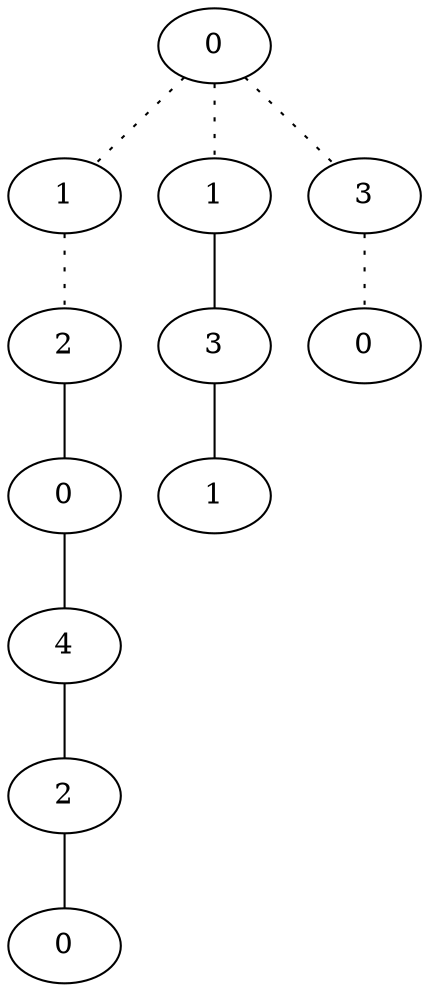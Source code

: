 graph {
a0[label=0];
a1[label=1];
a2[label=2];
a3[label=0];
a4[label=4];
a5[label=2];
a6[label=0];
a7[label=1];
a8[label=3];
a9[label=1];
a10[label=3];
a11[label=0];
a0 -- a1 [style=dotted];
a0 -- a7 [style=dotted];
a0 -- a10 [style=dotted];
a1 -- a2 [style=dotted];
a2 -- a3;
a3 -- a4;
a4 -- a5;
a5 -- a6;
a7 -- a8;
a8 -- a9;
a10 -- a11 [style=dotted];
}
